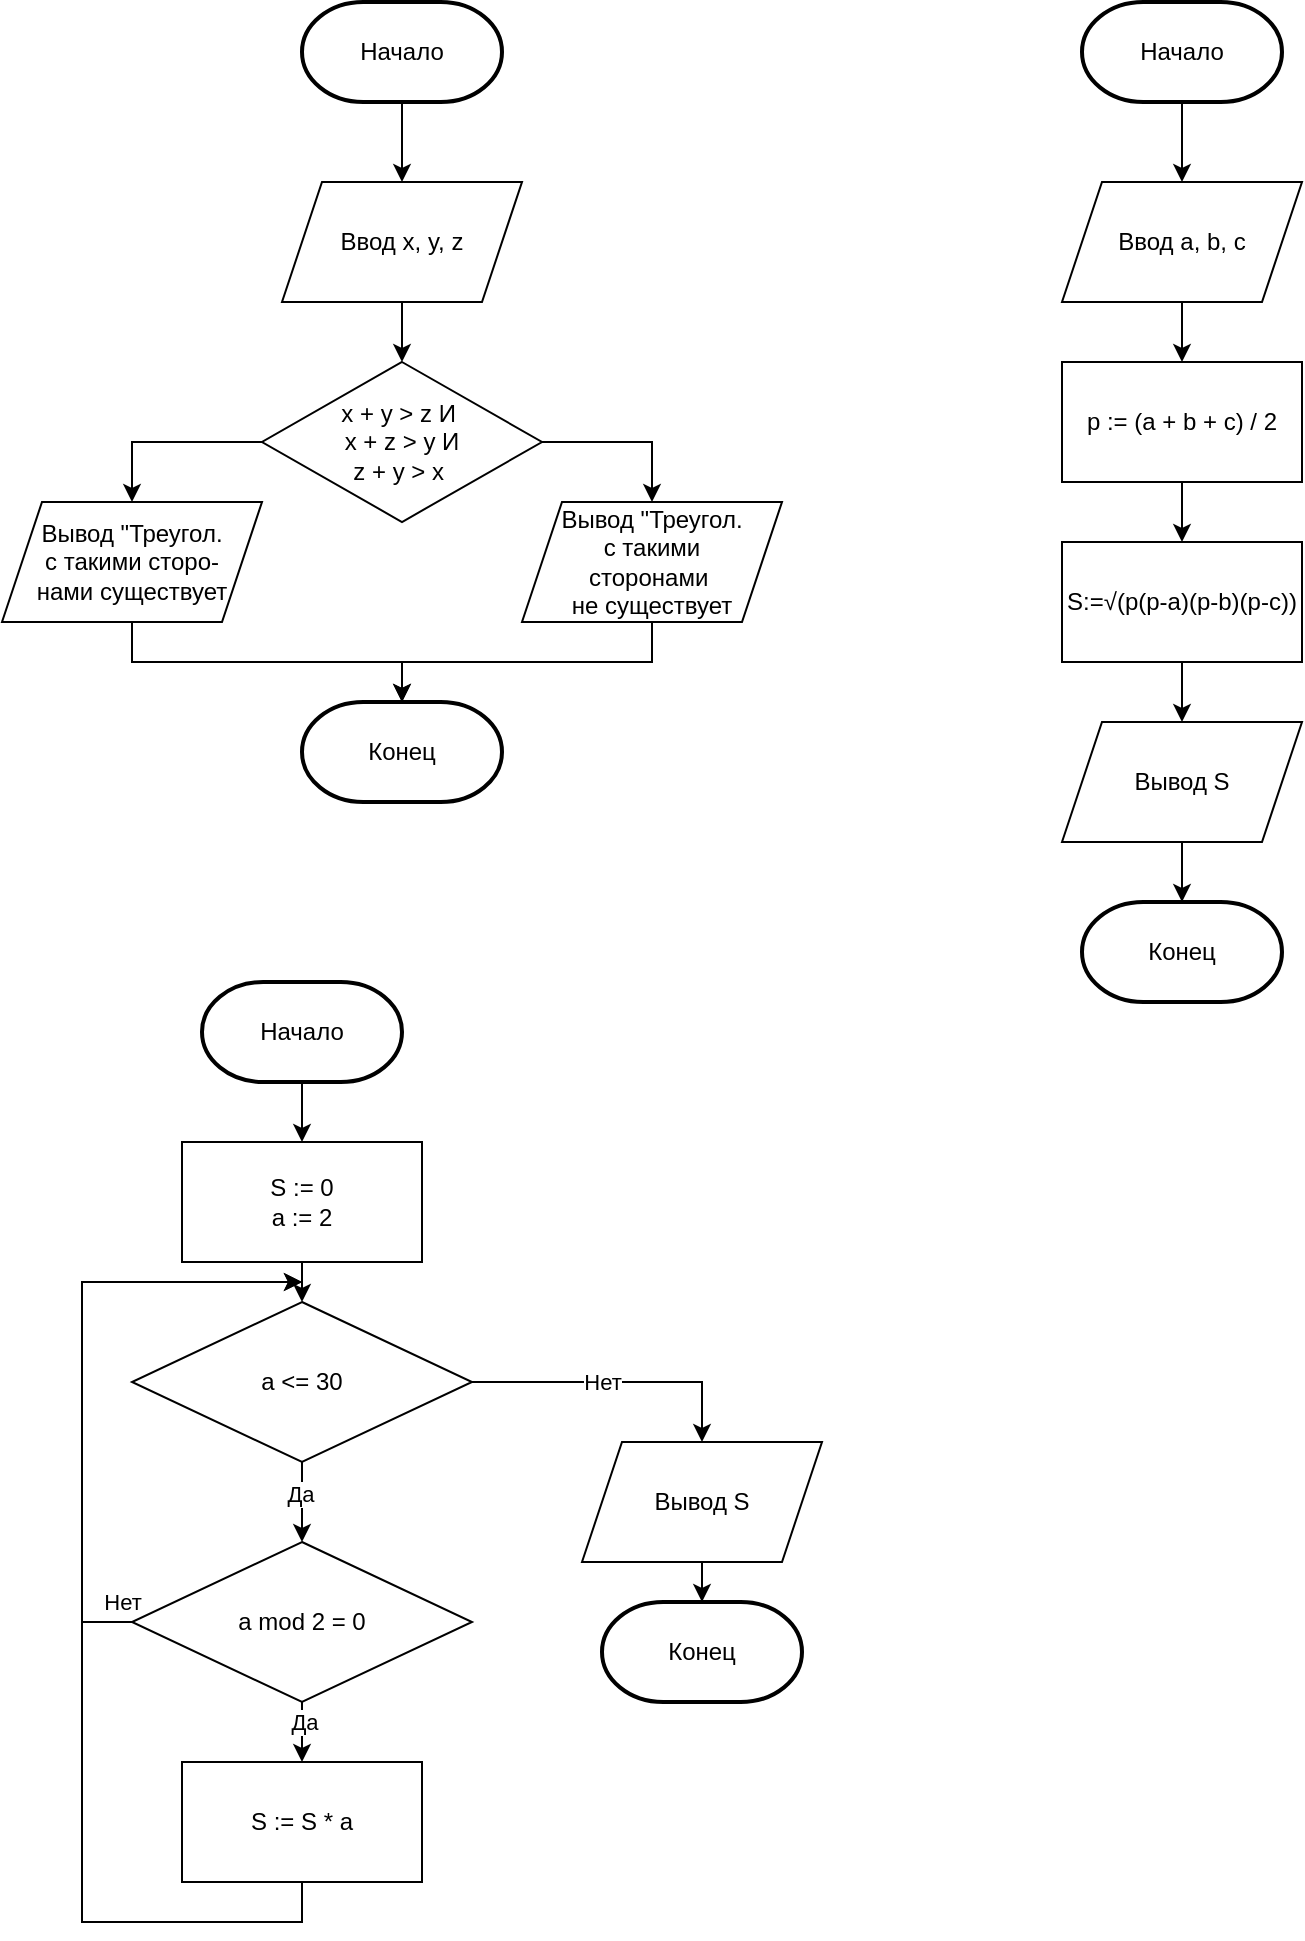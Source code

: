 <mxfile version="24.7.10">
  <diagram name="Страница — 1" id="_U1Tro5puMCV4MsrZ6k9">
    <mxGraphModel dx="1187" dy="684" grid="1" gridSize="10" guides="1" tooltips="1" connect="1" arrows="1" fold="1" page="1" pageScale="1" pageWidth="827" pageHeight="1169" math="0" shadow="0">
      <root>
        <mxCell id="0" />
        <mxCell id="1" parent="0" />
        <mxCell id="NoZysELx-QJ5flpKnzf8-2" value="Начало" style="strokeWidth=2;html=1;shape=mxgraph.flowchart.terminator;whiteSpace=wrap;" vertex="1" parent="1">
          <mxGeometry x="540" y="20" width="100" height="50" as="geometry" />
        </mxCell>
        <mxCell id="NoZysELx-QJ5flpKnzf8-4" style="edgeStyle=orthogonalEdgeStyle;rounded=0;orthogonalLoop=1;jettySize=auto;html=1;exitX=0.5;exitY=1;exitDx=0;exitDy=0;exitPerimeter=0;entryX=0.5;entryY=0;entryDx=0;entryDy=0;" edge="1" parent="1" source="NoZysELx-QJ5flpKnzf8-2" target="NoZysELx-QJ5flpKnzf8-5">
          <mxGeometry relative="1" as="geometry">
            <mxPoint x="589.5" y="104.04" as="targetPoint" />
          </mxGeometry>
        </mxCell>
        <mxCell id="NoZysELx-QJ5flpKnzf8-9" style="edgeStyle=orthogonalEdgeStyle;rounded=0;orthogonalLoop=1;jettySize=auto;html=1;exitX=0.5;exitY=1;exitDx=0;exitDy=0;entryX=0.5;entryY=0;entryDx=0;entryDy=0;" edge="1" parent="1" source="NoZysELx-QJ5flpKnzf8-5" target="NoZysELx-QJ5flpKnzf8-8">
          <mxGeometry relative="1" as="geometry" />
        </mxCell>
        <mxCell id="NoZysELx-QJ5flpKnzf8-5" value="Ввод a, b, c" style="shape=parallelogram;perimeter=parallelogramPerimeter;whiteSpace=wrap;html=1;fixedSize=1;" vertex="1" parent="1">
          <mxGeometry x="530" y="110" width="120" height="60" as="geometry" />
        </mxCell>
        <mxCell id="NoZysELx-QJ5flpKnzf8-12" style="edgeStyle=orthogonalEdgeStyle;rounded=0;orthogonalLoop=1;jettySize=auto;html=1;exitX=0.5;exitY=1;exitDx=0;exitDy=0;" edge="1" parent="1" source="NoZysELx-QJ5flpKnzf8-6" target="NoZysELx-QJ5flpKnzf8-11">
          <mxGeometry relative="1" as="geometry" />
        </mxCell>
        <mxCell id="NoZysELx-QJ5flpKnzf8-6" value="&lt;font style=&quot;font-size: 12px;&quot;&gt;S:=&lt;span style=&quot;font-family: &amp;quot;Google Sans&amp;quot;, Arial, sans-serif; text-align: left; background-color: rgb(255, 255, 255);&quot;&gt;√(p(p-a)(p-b)(p-c))&lt;/span&gt;&lt;/font&gt;" style="rounded=0;whiteSpace=wrap;html=1;" vertex="1" parent="1">
          <mxGeometry x="530" y="290" width="120" height="60" as="geometry" />
        </mxCell>
        <mxCell id="NoZysELx-QJ5flpKnzf8-10" style="edgeStyle=orthogonalEdgeStyle;rounded=0;orthogonalLoop=1;jettySize=auto;html=1;exitX=0.5;exitY=1;exitDx=0;exitDy=0;entryX=0.5;entryY=0;entryDx=0;entryDy=0;" edge="1" parent="1" source="NoZysELx-QJ5flpKnzf8-8" target="NoZysELx-QJ5flpKnzf8-6">
          <mxGeometry relative="1" as="geometry" />
        </mxCell>
        <mxCell id="NoZysELx-QJ5flpKnzf8-8" value="p := (a + b + c) / 2" style="rounded=0;whiteSpace=wrap;html=1;" vertex="1" parent="1">
          <mxGeometry x="530" y="200" width="120" height="60" as="geometry" />
        </mxCell>
        <mxCell id="NoZysELx-QJ5flpKnzf8-11" value="Вывод S" style="shape=parallelogram;perimeter=parallelogramPerimeter;whiteSpace=wrap;html=1;fixedSize=1;" vertex="1" parent="1">
          <mxGeometry x="530" y="380" width="120" height="60" as="geometry" />
        </mxCell>
        <mxCell id="NoZysELx-QJ5flpKnzf8-13" value="Конец" style="strokeWidth=2;html=1;shape=mxgraph.flowchart.terminator;whiteSpace=wrap;" vertex="1" parent="1">
          <mxGeometry x="540" y="470" width="100" height="50" as="geometry" />
        </mxCell>
        <mxCell id="NoZysELx-QJ5flpKnzf8-14" style="edgeStyle=orthogonalEdgeStyle;rounded=0;orthogonalLoop=1;jettySize=auto;html=1;exitX=0.5;exitY=1;exitDx=0;exitDy=0;entryX=0.5;entryY=0;entryDx=0;entryDy=0;entryPerimeter=0;" edge="1" parent="1" source="NoZysELx-QJ5flpKnzf8-11" target="NoZysELx-QJ5flpKnzf8-13">
          <mxGeometry relative="1" as="geometry" />
        </mxCell>
        <mxCell id="NoZysELx-QJ5flpKnzf8-17" style="edgeStyle=orthogonalEdgeStyle;rounded=0;orthogonalLoop=1;jettySize=auto;html=1;exitX=0.5;exitY=1;exitDx=0;exitDy=0;exitPerimeter=0;" edge="1" parent="1" source="NoZysELx-QJ5flpKnzf8-15" target="NoZysELx-QJ5flpKnzf8-16">
          <mxGeometry relative="1" as="geometry" />
        </mxCell>
        <mxCell id="NoZysELx-QJ5flpKnzf8-15" value="Начало" style="strokeWidth=2;html=1;shape=mxgraph.flowchart.terminator;whiteSpace=wrap;" vertex="1" parent="1">
          <mxGeometry x="150" y="20" width="100" height="50" as="geometry" />
        </mxCell>
        <mxCell id="NoZysELx-QJ5flpKnzf8-19" style="edgeStyle=orthogonalEdgeStyle;rounded=0;orthogonalLoop=1;jettySize=auto;html=1;exitX=0.5;exitY=1;exitDx=0;exitDy=0;" edge="1" parent="1" source="NoZysELx-QJ5flpKnzf8-16" target="NoZysELx-QJ5flpKnzf8-18">
          <mxGeometry relative="1" as="geometry" />
        </mxCell>
        <mxCell id="NoZysELx-QJ5flpKnzf8-16" value="Ввод x, y, z" style="shape=parallelogram;perimeter=parallelogramPerimeter;whiteSpace=wrap;html=1;fixedSize=1;" vertex="1" parent="1">
          <mxGeometry x="140" y="110" width="120" height="60" as="geometry" />
        </mxCell>
        <mxCell id="NoZysELx-QJ5flpKnzf8-23" style="edgeStyle=orthogonalEdgeStyle;rounded=0;orthogonalLoop=1;jettySize=auto;html=1;exitX=0;exitY=0.5;exitDx=0;exitDy=0;entryX=0.5;entryY=0;entryDx=0;entryDy=0;" edge="1" parent="1" source="NoZysELx-QJ5flpKnzf8-18" target="NoZysELx-QJ5flpKnzf8-20">
          <mxGeometry relative="1" as="geometry" />
        </mxCell>
        <mxCell id="NoZysELx-QJ5flpKnzf8-26" style="edgeStyle=orthogonalEdgeStyle;rounded=0;orthogonalLoop=1;jettySize=auto;html=1;exitX=1;exitY=0.5;exitDx=0;exitDy=0;entryX=0.5;entryY=0;entryDx=0;entryDy=0;" edge="1" parent="1" source="NoZysELx-QJ5flpKnzf8-18" target="NoZysELx-QJ5flpKnzf8-25">
          <mxGeometry relative="1" as="geometry" />
        </mxCell>
        <mxCell id="NoZysELx-QJ5flpKnzf8-18" value="x + y &amp;gt; z И&amp;nbsp;&lt;div&gt;x + z &amp;gt; y И&lt;br&gt;z + y &amp;gt; x&amp;nbsp;&lt;/div&gt;" style="rhombus;whiteSpace=wrap;html=1;" vertex="1" parent="1">
          <mxGeometry x="130" y="200" width="140" height="80" as="geometry" />
        </mxCell>
        <mxCell id="NoZysELx-QJ5flpKnzf8-28" style="edgeStyle=orthogonalEdgeStyle;rounded=0;orthogonalLoop=1;jettySize=auto;html=1;exitX=0.5;exitY=1;exitDx=0;exitDy=0;" edge="1" parent="1" source="NoZysELx-QJ5flpKnzf8-20" target="NoZysELx-QJ5flpKnzf8-27">
          <mxGeometry relative="1" as="geometry" />
        </mxCell>
        <mxCell id="NoZysELx-QJ5flpKnzf8-20" value="Вывод &quot;Треугол.&lt;div&gt;с такими сторо-&lt;/div&gt;&lt;div&gt;нами существует&lt;/div&gt;" style="shape=parallelogram;perimeter=parallelogramPerimeter;whiteSpace=wrap;html=1;fixedSize=1;" vertex="1" parent="1">
          <mxGeometry y="270" width="130" height="60" as="geometry" />
        </mxCell>
        <mxCell id="NoZysELx-QJ5flpKnzf8-25" value="Вывод &quot;Треугол.&lt;div&gt;с такими&lt;/div&gt;&lt;div&gt;сторо&lt;span style=&quot;background-color: initial;&quot;&gt;нами&amp;nbsp;&lt;/span&gt;&lt;/div&gt;&lt;div&gt;не существует&lt;/div&gt;" style="shape=parallelogram;perimeter=parallelogramPerimeter;whiteSpace=wrap;html=1;fixedSize=1;" vertex="1" parent="1">
          <mxGeometry x="260" y="270" width="130" height="60" as="geometry" />
        </mxCell>
        <mxCell id="NoZysELx-QJ5flpKnzf8-27" value="Конец" style="strokeWidth=2;html=1;shape=mxgraph.flowchart.terminator;whiteSpace=wrap;" vertex="1" parent="1">
          <mxGeometry x="150" y="370" width="100" height="50" as="geometry" />
        </mxCell>
        <mxCell id="NoZysELx-QJ5flpKnzf8-29" style="edgeStyle=orthogonalEdgeStyle;rounded=0;orthogonalLoop=1;jettySize=auto;html=1;exitX=0.5;exitY=1;exitDx=0;exitDy=0;entryX=0.5;entryY=0;entryDx=0;entryDy=0;entryPerimeter=0;" edge="1" parent="1" source="NoZysELx-QJ5flpKnzf8-25" target="NoZysELx-QJ5flpKnzf8-27">
          <mxGeometry relative="1" as="geometry" />
        </mxCell>
        <mxCell id="NoZysELx-QJ5flpKnzf8-33" style="edgeStyle=orthogonalEdgeStyle;rounded=0;orthogonalLoop=1;jettySize=auto;html=1;exitX=0.5;exitY=1;exitDx=0;exitDy=0;exitPerimeter=0;entryX=0.5;entryY=0;entryDx=0;entryDy=0;" edge="1" parent="1" source="NoZysELx-QJ5flpKnzf8-30" target="NoZysELx-QJ5flpKnzf8-32">
          <mxGeometry relative="1" as="geometry" />
        </mxCell>
        <mxCell id="NoZysELx-QJ5flpKnzf8-30" value="Начало" style="strokeWidth=2;html=1;shape=mxgraph.flowchart.terminator;whiteSpace=wrap;" vertex="1" parent="1">
          <mxGeometry x="100" y="510" width="100" height="50" as="geometry" />
        </mxCell>
        <mxCell id="NoZysELx-QJ5flpKnzf8-36" style="edgeStyle=orthogonalEdgeStyle;rounded=0;orthogonalLoop=1;jettySize=auto;html=1;exitX=0.5;exitY=1;exitDx=0;exitDy=0;entryX=0.5;entryY=0;entryDx=0;entryDy=0;" edge="1" parent="1" source="NoZysELx-QJ5flpKnzf8-32" target="NoZysELx-QJ5flpKnzf8-34">
          <mxGeometry relative="1" as="geometry" />
        </mxCell>
        <mxCell id="NoZysELx-QJ5flpKnzf8-32" value="S := 0&lt;br&gt;a := 2" style="rounded=0;whiteSpace=wrap;html=1;" vertex="1" parent="1">
          <mxGeometry x="90" y="590" width="120" height="60" as="geometry" />
        </mxCell>
        <mxCell id="NoZysELx-QJ5flpKnzf8-38" style="edgeStyle=orthogonalEdgeStyle;rounded=0;orthogonalLoop=1;jettySize=auto;html=1;exitX=0.5;exitY=1;exitDx=0;exitDy=0;entryX=0.5;entryY=0;entryDx=0;entryDy=0;" edge="1" parent="1" source="NoZysELx-QJ5flpKnzf8-34" target="NoZysELx-QJ5flpKnzf8-37">
          <mxGeometry relative="1" as="geometry" />
        </mxCell>
        <mxCell id="NoZysELx-QJ5flpKnzf8-39" value="Да" style="edgeLabel;html=1;align=center;verticalAlign=middle;resizable=0;points=[];" vertex="1" connectable="0" parent="NoZysELx-QJ5flpKnzf8-38">
          <mxGeometry x="-0.206" y="-1" relative="1" as="geometry">
            <mxPoint as="offset" />
          </mxGeometry>
        </mxCell>
        <mxCell id="NoZysELx-QJ5flpKnzf8-49" style="edgeStyle=orthogonalEdgeStyle;rounded=0;orthogonalLoop=1;jettySize=auto;html=1;exitX=1;exitY=0.5;exitDx=0;exitDy=0;entryX=0.5;entryY=0;entryDx=0;entryDy=0;" edge="1" parent="1" source="NoZysELx-QJ5flpKnzf8-34" target="NoZysELx-QJ5flpKnzf8-48">
          <mxGeometry relative="1" as="geometry" />
        </mxCell>
        <mxCell id="NoZysELx-QJ5flpKnzf8-50" value="Нет" style="edgeLabel;html=1;align=center;verticalAlign=middle;resizable=0;points=[];" vertex="1" connectable="0" parent="NoZysELx-QJ5flpKnzf8-49">
          <mxGeometry x="-0.632" y="5" relative="1" as="geometry">
            <mxPoint x="38" y="5" as="offset" />
          </mxGeometry>
        </mxCell>
        <mxCell id="NoZysELx-QJ5flpKnzf8-34" value="a &amp;lt;= 30" style="rhombus;whiteSpace=wrap;html=1;" vertex="1" parent="1">
          <mxGeometry x="65" y="670" width="170" height="80" as="geometry" />
        </mxCell>
        <mxCell id="NoZysELx-QJ5flpKnzf8-41" style="edgeStyle=orthogonalEdgeStyle;rounded=0;orthogonalLoop=1;jettySize=auto;html=1;exitX=0.5;exitY=1;exitDx=0;exitDy=0;" edge="1" parent="1" source="NoZysELx-QJ5flpKnzf8-37" target="NoZysELx-QJ5flpKnzf8-40">
          <mxGeometry relative="1" as="geometry" />
        </mxCell>
        <mxCell id="NoZysELx-QJ5flpKnzf8-44" value="Да" style="edgeLabel;html=1;align=center;verticalAlign=middle;resizable=0;points=[];" vertex="1" connectable="0" parent="NoZysELx-QJ5flpKnzf8-41">
          <mxGeometry x="-0.606" y="1" relative="1" as="geometry">
            <mxPoint as="offset" />
          </mxGeometry>
        </mxCell>
        <mxCell id="NoZysELx-QJ5flpKnzf8-46" style="edgeStyle=orthogonalEdgeStyle;rounded=0;orthogonalLoop=1;jettySize=auto;html=1;exitX=0;exitY=0.5;exitDx=0;exitDy=0;" edge="1" parent="1" source="NoZysELx-QJ5flpKnzf8-37">
          <mxGeometry relative="1" as="geometry">
            <mxPoint x="150" y="660" as="targetPoint" />
            <Array as="points">
              <mxPoint x="40" y="830" />
              <mxPoint x="40" y="660" />
              <mxPoint x="50" y="660" />
            </Array>
          </mxGeometry>
        </mxCell>
        <mxCell id="NoZysELx-QJ5flpKnzf8-47" value="Нет" style="edgeLabel;html=1;align=center;verticalAlign=middle;resizable=0;points=[];" vertex="1" connectable="0" parent="NoZysELx-QJ5flpKnzf8-46">
          <mxGeometry x="-0.903" y="-2" relative="1" as="geometry">
            <mxPoint x="10" y="-8" as="offset" />
          </mxGeometry>
        </mxCell>
        <mxCell id="NoZysELx-QJ5flpKnzf8-37" value="a mod 2 = 0" style="rhombus;whiteSpace=wrap;html=1;" vertex="1" parent="1">
          <mxGeometry x="65" y="790" width="170" height="80" as="geometry" />
        </mxCell>
        <mxCell id="NoZysELx-QJ5flpKnzf8-43" style="edgeStyle=orthogonalEdgeStyle;rounded=0;orthogonalLoop=1;jettySize=auto;html=1;exitX=0.5;exitY=1;exitDx=0;exitDy=0;" edge="1" parent="1" source="NoZysELx-QJ5flpKnzf8-40">
          <mxGeometry relative="1" as="geometry">
            <mxPoint x="150" y="660" as="targetPoint" />
            <Array as="points">
              <mxPoint x="150" y="980" />
              <mxPoint x="40" y="980" />
              <mxPoint x="40" y="660" />
            </Array>
          </mxGeometry>
        </mxCell>
        <mxCell id="NoZysELx-QJ5flpKnzf8-40" value="S := S * a" style="rounded=0;whiteSpace=wrap;html=1;" vertex="1" parent="1">
          <mxGeometry x="90" y="900" width="120" height="60" as="geometry" />
        </mxCell>
        <mxCell id="NoZysELx-QJ5flpKnzf8-48" value="Вывод S" style="shape=parallelogram;perimeter=parallelogramPerimeter;whiteSpace=wrap;html=1;fixedSize=1;" vertex="1" parent="1">
          <mxGeometry x="290" y="740" width="120" height="60" as="geometry" />
        </mxCell>
        <mxCell id="NoZysELx-QJ5flpKnzf8-51" value="Конец" style="strokeWidth=2;html=1;shape=mxgraph.flowchart.terminator;whiteSpace=wrap;" vertex="1" parent="1">
          <mxGeometry x="300" y="820" width="100" height="50" as="geometry" />
        </mxCell>
        <mxCell id="NoZysELx-QJ5flpKnzf8-52" style="edgeStyle=orthogonalEdgeStyle;rounded=0;orthogonalLoop=1;jettySize=auto;html=1;exitX=0.5;exitY=1;exitDx=0;exitDy=0;entryX=0.5;entryY=0;entryDx=0;entryDy=0;entryPerimeter=0;" edge="1" parent="1" source="NoZysELx-QJ5flpKnzf8-48" target="NoZysELx-QJ5flpKnzf8-51">
          <mxGeometry relative="1" as="geometry" />
        </mxCell>
      </root>
    </mxGraphModel>
  </diagram>
</mxfile>
